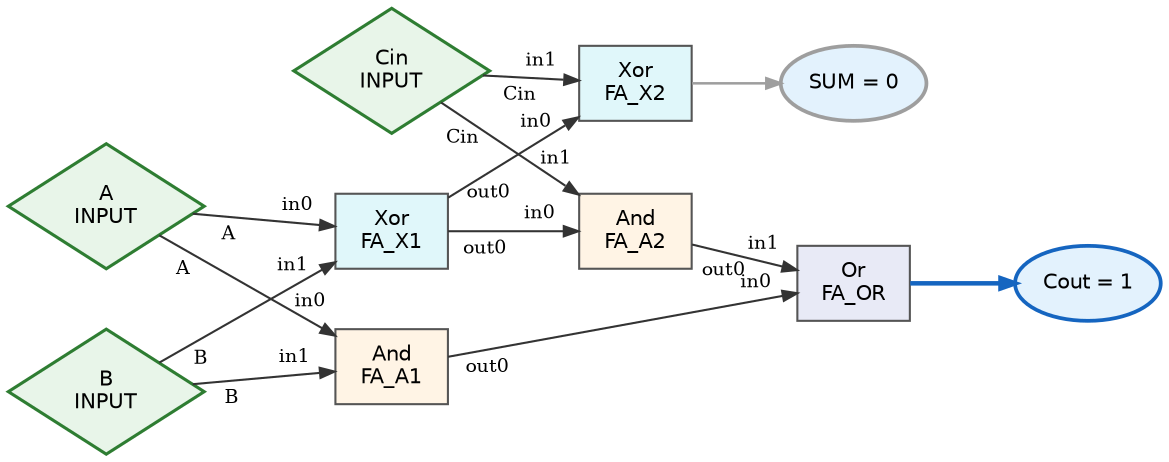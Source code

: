 digraph Logic {
  graph [rankdir=LR, nodesep=0.4, ranksep=0.6];
  node  [shape=box, style=filled, fillcolor="#f6f6f6", color="#555555", fontname=Helvetica, fontsize=10];
  edge  [color="#333333", arrowsize=0.7];

  in_A [label="A\nINPUT", shape=diamond, fillcolor="#e8f5e9", color="#2e7d32", penwidth=1.5];
  in_B [label="B\nINPUT", shape=diamond, fillcolor="#e8f5e9", color="#2e7d32", penwidth=1.5];
  in_Cin [label="Cin\nINPUT", shape=diamond, fillcolor="#e8f5e9", color="#2e7d32", penwidth=1.5];

  g_FA_X1 [label="Xor\nFA_X1", fillcolor="#e0f7fa"];
  g_FA_A1 [label="And\nFA_A1", fillcolor="#fff4e5"];
  g_FA_X2 [label="Xor\nFA_X2", fillcolor="#e0f7fa"];
  g_FA_A2 [label="And\nFA_A2", fillcolor="#fff4e5"];
  g_FA_OR [label="Or\nFA_OR", fillcolor="#e8eaf6"];

  in_A -> g_FA_X1 [taillabel="A", headlabel="in0", labeldistance=2, labelfontsize=9];
  in_A -> g_FA_A1 [taillabel="A", headlabel="in0", labeldistance=2, labelfontsize=9];
  in_B -> g_FA_X1 [taillabel="B", headlabel="in1", labeldistance=2, labelfontsize=9];
  in_B -> g_FA_A1 [taillabel="B", headlabel="in1", labeldistance=2, labelfontsize=9];
  in_Cin -> g_FA_X2 [taillabel="Cin", headlabel="in1", labeldistance=2, labelfontsize=9];
  in_Cin -> g_FA_A2 [taillabel="Cin", headlabel="in1", labeldistance=2, labelfontsize=9];

  g_FA_X1 -> g_FA_X2 [headlabel="in0", taillabel="out0", labeldistance=2, labelfontsize=9];
  g_FA_X1 -> g_FA_A2 [headlabel="in0", taillabel="out0", labeldistance=2, labelfontsize=9];
  g_FA_A1 -> g_FA_OR [headlabel="in0", taillabel="out0", labeldistance=2, labelfontsize=9];
  g_FA_A2 -> g_FA_OR [headlabel="in1", taillabel="out0", labeldistance=2, labelfontsize=9];

  out_FA_X2 [label="SUM = 0", shape=oval, fillcolor="#e3f2fd", color="#9e9e9e", penwidth=1.8];
  g_FA_X2 -> out_FA_X2 [color="#9e9e9e", penwidth=1.2];
  out_FA_OR [label="Cout = 1", shape=oval, fillcolor="#e3f2fd", color="#1565c0", penwidth=1.8];
  g_FA_OR -> out_FA_OR [color="#1565c0", penwidth=2.2];
}
